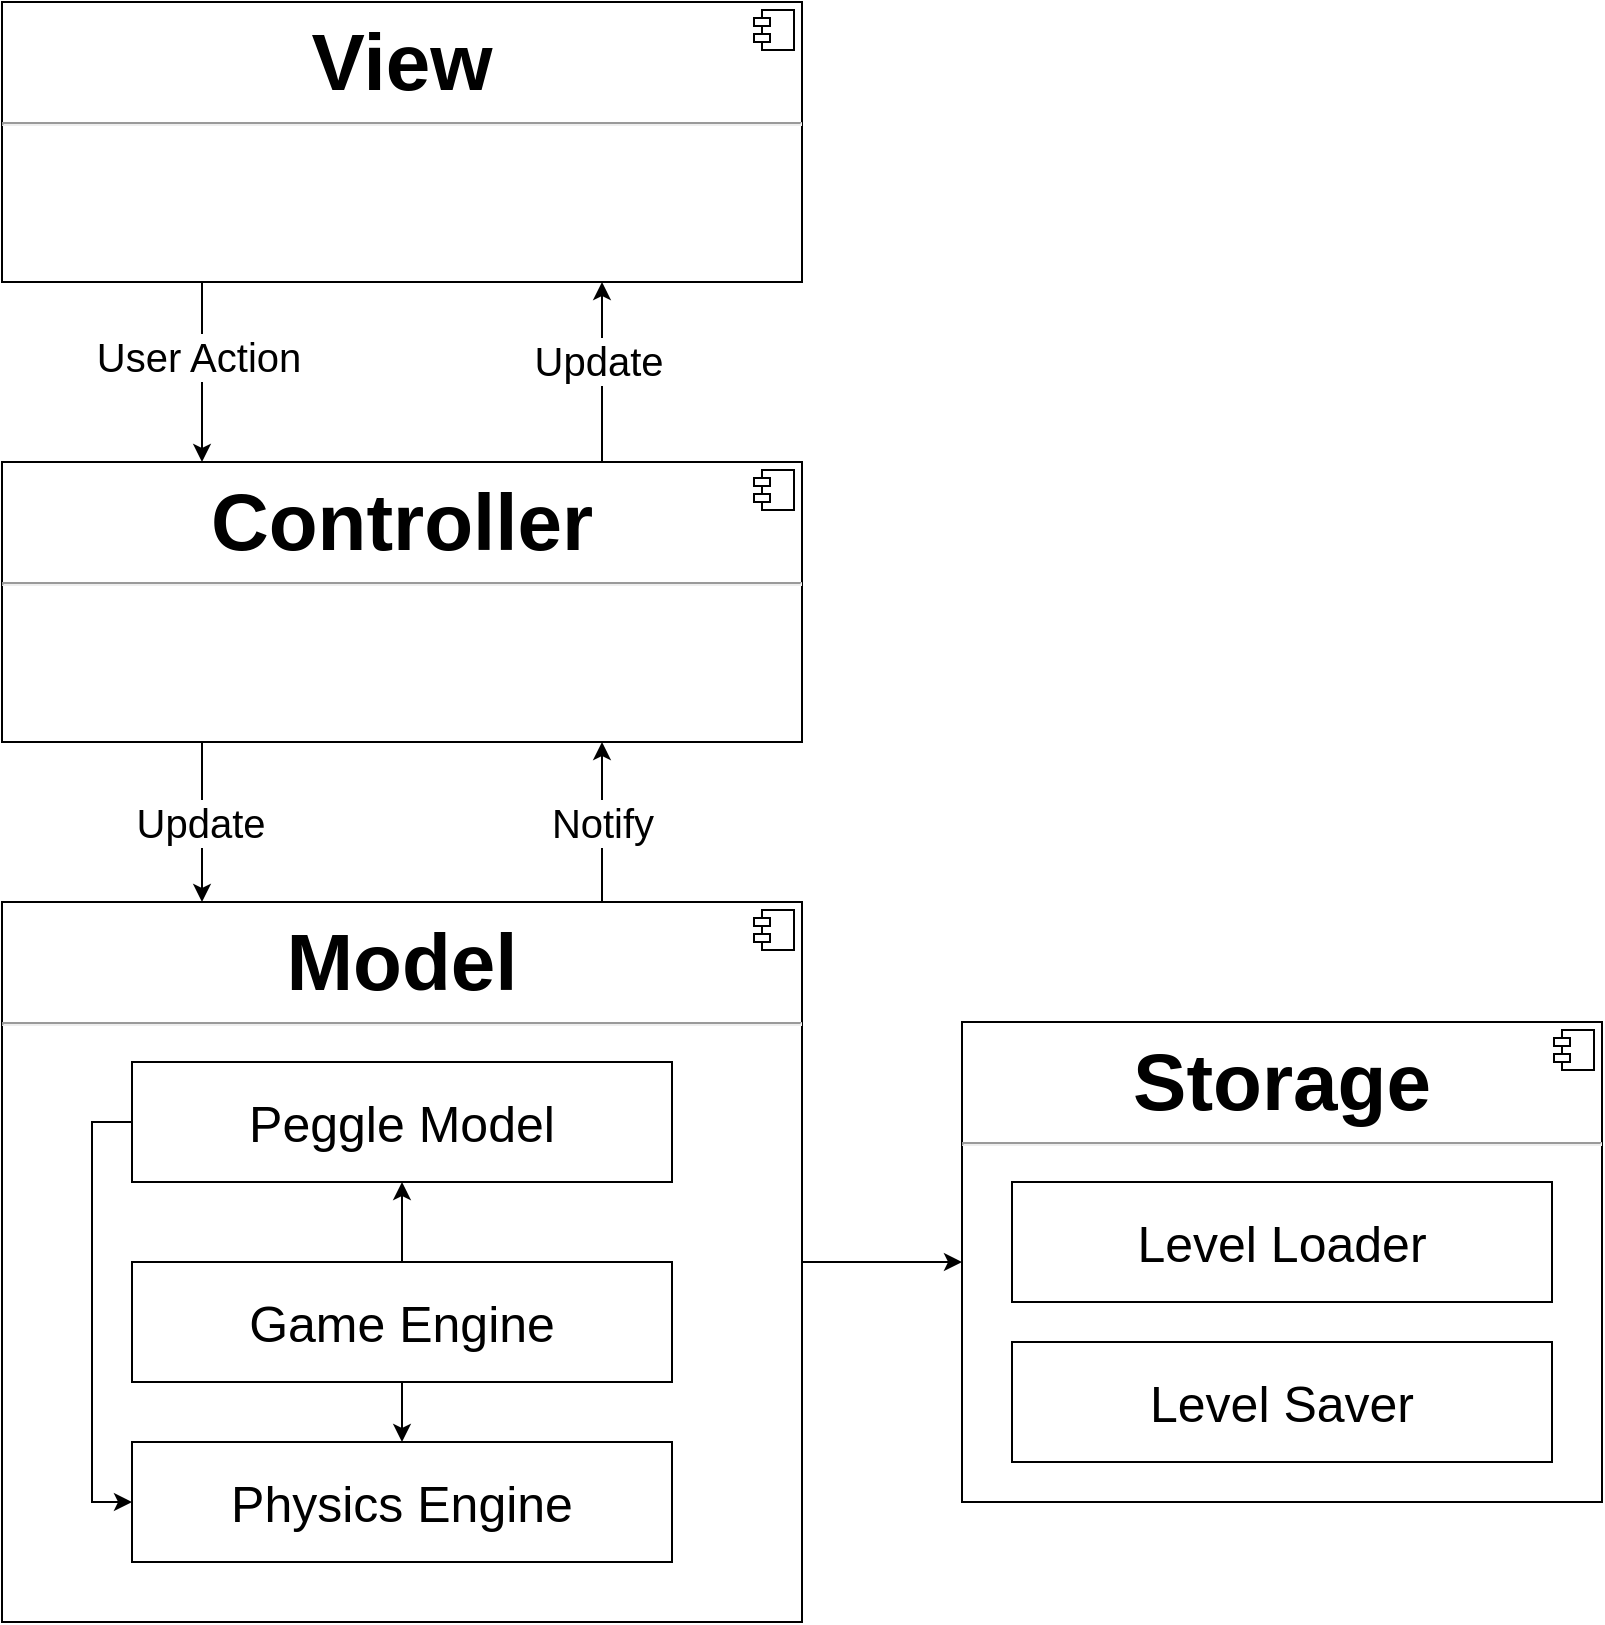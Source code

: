 <mxfile version="14.4.3" type="device"><diagram id="fhBqnHq1IshxXnvw0Y61" name="Architecture Diagram"><mxGraphModel dx="850" dy="1660" grid="1" gridSize="10" guides="1" tooltips="1" connect="1" arrows="1" fold="1" page="1" pageScale="1" pageWidth="850" pageHeight="1100" math="0" shadow="0"><root><mxCell id="0"/><mxCell id="1" parent="0"/><mxCell id="ga7XgHrVtoDUN-Rhen7b-10" style="edgeStyle=orthogonalEdgeStyle;rounded=0;orthogonalLoop=1;jettySize=auto;html=1;exitX=1;exitY=0.5;exitDx=0;exitDy=0;entryX=0;entryY=0.5;entryDx=0;entryDy=0;" parent="1" source="DaHeIRnf_k36PP9J369p-8" target="ga7XgHrVtoDUN-Rhen7b-11" edge="1"><mxGeometry relative="1" as="geometry"><mxPoint x="510" y="-335" as="targetPoint"/></mxGeometry></mxCell><mxCell id="ga7XgHrVtoDUN-Rhen7b-19" style="edgeStyle=orthogonalEdgeStyle;rounded=0;orthogonalLoop=1;jettySize=auto;html=1;exitX=0.75;exitY=0;exitDx=0;exitDy=0;entryX=0.75;entryY=1;entryDx=0;entryDy=0;" parent="1" source="DaHeIRnf_k36PP9J369p-8" target="ga7XgHrVtoDUN-Rhen7b-16" edge="1"><mxGeometry relative="1" as="geometry"/></mxCell><mxCell id="ga7XgHrVtoDUN-Rhen7b-21" value="Notify" style="edgeLabel;html=1;align=center;verticalAlign=middle;resizable=0;points=[];fontSize=20;" parent="ga7XgHrVtoDUN-Rhen7b-19" vertex="1" connectable="0"><mxGeometry x="0.037" y="-3" relative="1" as="geometry"><mxPoint x="-3" y="1.18" as="offset"/></mxGeometry></mxCell><mxCell id="DaHeIRnf_k36PP9J369p-8" value="&lt;p style=&quot;margin: 0px ; margin-top: 6px ; text-align: center&quot;&gt;&lt;b&gt;&lt;font style=&quot;font-size: 40px&quot;&gt;Model&lt;/font&gt;&lt;/b&gt;&lt;/p&gt;&lt;hr&gt;&lt;p style=&quot;margin: 0px ; margin-left: 8px&quot;&gt;&lt;br&gt;&lt;/p&gt;" style="align=left;overflow=fill;html=1;dropTarget=0;" parent="1" vertex="1"><mxGeometry x="20" y="-470" width="400" height="360" as="geometry"/></mxCell><mxCell id="DaHeIRnf_k36PP9J369p-9" value="" style="shape=component;jettyWidth=8;jettyHeight=4;" parent="DaHeIRnf_k36PP9J369p-8" vertex="1"><mxGeometry x="1" width="20" height="20" relative="1" as="geometry"><mxPoint x="-24" y="4" as="offset"/></mxGeometry></mxCell><mxCell id="H3HnxQODJFm6Pi11Eol_-2" style="edgeStyle=orthogonalEdgeStyle;rounded=0;orthogonalLoop=1;jettySize=auto;html=1;exitX=0;exitY=0.5;exitDx=0;exitDy=0;entryX=0;entryY=0.5;entryDx=0;entryDy=0;" edge="1" parent="1" source="ga7XgHrVtoDUN-Rhen7b-1" target="ga7XgHrVtoDUN-Rhen7b-7"><mxGeometry relative="1" as="geometry"/></mxCell><mxCell id="ga7XgHrVtoDUN-Rhen7b-1" value="&lt;font style=&quot;font-size: 25px&quot;&gt;Peggle Model&lt;/font&gt;" style="rounded=0;whiteSpace=wrap;html=1;" parent="1" vertex="1"><mxGeometry x="85" y="-390" width="270" height="60" as="geometry"/></mxCell><mxCell id="ga7XgHrVtoDUN-Rhen7b-5" style="edgeStyle=orthogonalEdgeStyle;rounded=0;orthogonalLoop=1;jettySize=auto;html=1;exitX=0.5;exitY=0;exitDx=0;exitDy=0;entryX=0.5;entryY=1;entryDx=0;entryDy=0;" parent="1" source="ga7XgHrVtoDUN-Rhen7b-2" target="ga7XgHrVtoDUN-Rhen7b-1" edge="1"><mxGeometry relative="1" as="geometry"/></mxCell><mxCell id="H3HnxQODJFm6Pi11Eol_-1" style="edgeStyle=orthogonalEdgeStyle;rounded=0;orthogonalLoop=1;jettySize=auto;html=1;exitX=0.5;exitY=1;exitDx=0;exitDy=0;entryX=0.5;entryY=0;entryDx=0;entryDy=0;" edge="1" parent="1" source="ga7XgHrVtoDUN-Rhen7b-2" target="ga7XgHrVtoDUN-Rhen7b-7"><mxGeometry relative="1" as="geometry"/></mxCell><mxCell id="ga7XgHrVtoDUN-Rhen7b-2" value="&lt;span style=&quot;font-size: 25px&quot;&gt;Game Engine&lt;/span&gt;" style="rounded=0;whiteSpace=wrap;html=1;" parent="1" vertex="1"><mxGeometry x="85" y="-290" width="270" height="60" as="geometry"/></mxCell><mxCell id="ga7XgHrVtoDUN-Rhen7b-7" value="&lt;span style=&quot;font-size: 25px&quot;&gt;Physics Engine&lt;/span&gt;" style="rounded=0;whiteSpace=wrap;html=1;" parent="1" vertex="1"><mxGeometry x="85" y="-200" width="270" height="60" as="geometry"/></mxCell><mxCell id="ga7XgHrVtoDUN-Rhen7b-11" value="&lt;p style=&quot;margin: 0px ; margin-top: 6px ; text-align: center&quot;&gt;&lt;b&gt;&lt;font style=&quot;font-size: 40px&quot;&gt;Storage&lt;/font&gt;&lt;/b&gt;&lt;/p&gt;&lt;hr&gt;&lt;p style=&quot;margin: 0px ; margin-left: 8px&quot;&gt;&lt;br&gt;&lt;/p&gt;" style="align=left;overflow=fill;html=1;dropTarget=0;" parent="1" vertex="1"><mxGeometry x="500" y="-410" width="320" height="240" as="geometry"/></mxCell><mxCell id="ga7XgHrVtoDUN-Rhen7b-12" value="" style="shape=component;jettyWidth=8;jettyHeight=4;" parent="ga7XgHrVtoDUN-Rhen7b-11" vertex="1"><mxGeometry x="1" width="20" height="20" relative="1" as="geometry"><mxPoint x="-24" y="4" as="offset"/></mxGeometry></mxCell><mxCell id="ga7XgHrVtoDUN-Rhen7b-14" value="&lt;font style=&quot;font-size: 25px&quot;&gt;Level Loader&lt;/font&gt;" style="rounded=0;whiteSpace=wrap;html=1;" parent="1" vertex="1"><mxGeometry x="525" y="-330" width="270" height="60" as="geometry"/></mxCell><mxCell id="ga7XgHrVtoDUN-Rhen7b-15" value="&lt;span style=&quot;font-size: 25px&quot;&gt;Level Saver&lt;/span&gt;" style="rounded=0;whiteSpace=wrap;html=1;" parent="1" vertex="1"><mxGeometry x="525" y="-250" width="270" height="60" as="geometry"/></mxCell><mxCell id="ga7XgHrVtoDUN-Rhen7b-18" style="edgeStyle=orthogonalEdgeStyle;rounded=0;orthogonalLoop=1;jettySize=auto;html=1;exitX=0.25;exitY=1;exitDx=0;exitDy=0;entryX=0.25;entryY=0;entryDx=0;entryDy=0;" parent="1" source="ga7XgHrVtoDUN-Rhen7b-16" target="DaHeIRnf_k36PP9J369p-8" edge="1"><mxGeometry relative="1" as="geometry"/></mxCell><mxCell id="ga7XgHrVtoDUN-Rhen7b-20" value="Update" style="edgeLabel;html=1;align=center;verticalAlign=middle;resizable=0;points=[];fontSize=20;" parent="ga7XgHrVtoDUN-Rhen7b-18" vertex="1" connectable="0"><mxGeometry x="0.463" y="-1" relative="1" as="geometry"><mxPoint y="-18.82" as="offset"/></mxGeometry></mxCell><mxCell id="ga7XgHrVtoDUN-Rhen7b-26" style="edgeStyle=orthogonalEdgeStyle;rounded=0;orthogonalLoop=1;jettySize=auto;html=1;exitX=0.75;exitY=0;exitDx=0;exitDy=0;entryX=0.75;entryY=1;entryDx=0;entryDy=0;fontSize=20;" parent="1" source="ga7XgHrVtoDUN-Rhen7b-16" target="ga7XgHrVtoDUN-Rhen7b-22" edge="1"><mxGeometry relative="1" as="geometry"/></mxCell><mxCell id="ga7XgHrVtoDUN-Rhen7b-28" value="Update" style="edgeLabel;html=1;align=center;verticalAlign=middle;resizable=0;points=[];fontSize=20;" parent="ga7XgHrVtoDUN-Rhen7b-26" vertex="1" connectable="0"><mxGeometry x="0.141" y="2" relative="1" as="geometry"><mxPoint as="offset"/></mxGeometry></mxCell><mxCell id="ga7XgHrVtoDUN-Rhen7b-16" value="&lt;p style=&quot;margin: 0px ; margin-top: 6px ; text-align: center&quot;&gt;&lt;b&gt;&lt;font style=&quot;font-size: 40px&quot;&gt;Controller&lt;/font&gt;&lt;/b&gt;&lt;/p&gt;&lt;hr&gt;&lt;p style=&quot;margin: 0px ; margin-left: 8px&quot;&gt;&lt;br&gt;&lt;/p&gt;" style="align=left;overflow=fill;html=1;dropTarget=0;" parent="1" vertex="1"><mxGeometry x="20" y="-690" width="400" height="140" as="geometry"/></mxCell><mxCell id="ga7XgHrVtoDUN-Rhen7b-17" value="" style="shape=component;jettyWidth=8;jettyHeight=4;" parent="ga7XgHrVtoDUN-Rhen7b-16" vertex="1"><mxGeometry x="1" width="20" height="20" relative="1" as="geometry"><mxPoint x="-24" y="4" as="offset"/></mxGeometry></mxCell><mxCell id="ga7XgHrVtoDUN-Rhen7b-25" style="edgeStyle=orthogonalEdgeStyle;rounded=0;orthogonalLoop=1;jettySize=auto;html=1;exitX=0.25;exitY=1;exitDx=0;exitDy=0;entryX=0.25;entryY=0;entryDx=0;entryDy=0;fontSize=20;" parent="1" source="ga7XgHrVtoDUN-Rhen7b-22" target="ga7XgHrVtoDUN-Rhen7b-16" edge="1"><mxGeometry relative="1" as="geometry"/></mxCell><mxCell id="ga7XgHrVtoDUN-Rhen7b-27" value="User Action" style="edgeLabel;html=1;align=center;verticalAlign=middle;resizable=0;points=[];fontSize=20;" parent="ga7XgHrVtoDUN-Rhen7b-25" vertex="1" connectable="0"><mxGeometry x="-0.178" y="-2" relative="1" as="geometry"><mxPoint as="offset"/></mxGeometry></mxCell><mxCell id="ga7XgHrVtoDUN-Rhen7b-22" value="&lt;p style=&quot;margin: 0px ; margin-top: 6px ; text-align: center&quot;&gt;&lt;b&gt;&lt;font style=&quot;font-size: 40px&quot;&gt;View&lt;/font&gt;&lt;/b&gt;&lt;/p&gt;&lt;hr&gt;&lt;p style=&quot;margin: 0px ; margin-left: 8px&quot;&gt;&lt;br&gt;&lt;/p&gt;" style="align=left;overflow=fill;html=1;dropTarget=0;" parent="1" vertex="1"><mxGeometry x="20" y="-920" width="400" height="140" as="geometry"/></mxCell><mxCell id="ga7XgHrVtoDUN-Rhen7b-23" value="" style="shape=component;jettyWidth=8;jettyHeight=4;" parent="ga7XgHrVtoDUN-Rhen7b-22" vertex="1"><mxGeometry x="1" width="20" height="20" relative="1" as="geometry"><mxPoint x="-24" y="4" as="offset"/></mxGeometry></mxCell></root></mxGraphModel></diagram></mxfile>